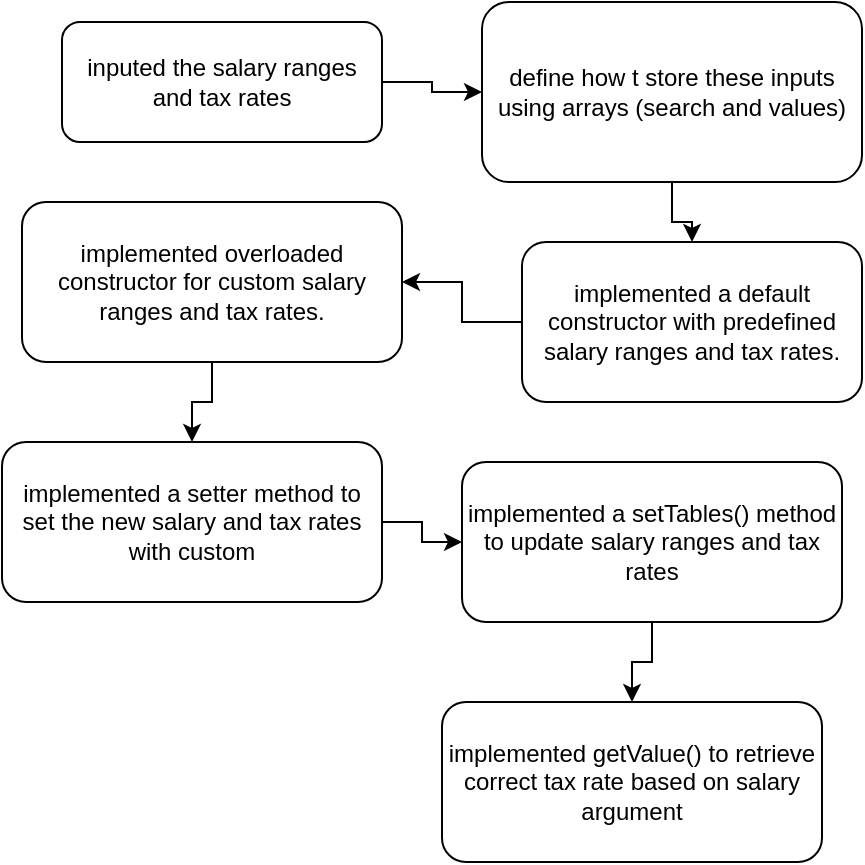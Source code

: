 <mxfile version="24.7.7">
  <diagram id="C5RBs43oDa-KdzZeNtuy" name="Page-1">
    <mxGraphModel dx="680" dy="699" grid="1" gridSize="10" guides="1" tooltips="1" connect="1" arrows="1" fold="1" page="1" pageScale="1" pageWidth="827" pageHeight="1169" math="0" shadow="0">
      <root>
        <mxCell id="WIyWlLk6GJQsqaUBKTNV-0" />
        <mxCell id="WIyWlLk6GJQsqaUBKTNV-1" parent="WIyWlLk6GJQsqaUBKTNV-0" />
        <mxCell id="PJ4BwoVFlz81I5VC-Uaz-3" style="edgeStyle=orthogonalEdgeStyle;rounded=0;orthogonalLoop=1;jettySize=auto;html=1;entryX=0;entryY=0.5;entryDx=0;entryDy=0;" edge="1" parent="WIyWlLk6GJQsqaUBKTNV-1" source="WIyWlLk6GJQsqaUBKTNV-3" target="WIyWlLk6GJQsqaUBKTNV-12">
          <mxGeometry relative="1" as="geometry" />
        </mxCell>
        <mxCell id="WIyWlLk6GJQsqaUBKTNV-3" value="inputed the salary ranges and tax rates" style="rounded=1;whiteSpace=wrap;html=1;fontSize=12;glass=0;strokeWidth=1;shadow=0;" parent="WIyWlLk6GJQsqaUBKTNV-1" vertex="1">
          <mxGeometry x="160" y="80" width="160" height="60" as="geometry" />
        </mxCell>
        <mxCell id="PJ4BwoVFlz81I5VC-Uaz-5" value="" style="edgeStyle=orthogonalEdgeStyle;rounded=0;orthogonalLoop=1;jettySize=auto;html=1;" edge="1" parent="WIyWlLk6GJQsqaUBKTNV-1" source="WIyWlLk6GJQsqaUBKTNV-7" target="PJ4BwoVFlz81I5VC-Uaz-0">
          <mxGeometry relative="1" as="geometry" />
        </mxCell>
        <mxCell id="WIyWlLk6GJQsqaUBKTNV-7" value="implemented a default constructor with predefined salary ranges and tax rates." style="rounded=1;whiteSpace=wrap;html=1;fontSize=12;glass=0;strokeWidth=1;shadow=0;" parent="WIyWlLk6GJQsqaUBKTNV-1" vertex="1">
          <mxGeometry x="390" y="190" width="170" height="80" as="geometry" />
        </mxCell>
        <mxCell id="PJ4BwoVFlz81I5VC-Uaz-4" value="" style="edgeStyle=orthogonalEdgeStyle;rounded=0;orthogonalLoop=1;jettySize=auto;html=1;" edge="1" parent="WIyWlLk6GJQsqaUBKTNV-1" source="WIyWlLk6GJQsqaUBKTNV-12" target="WIyWlLk6GJQsqaUBKTNV-7">
          <mxGeometry relative="1" as="geometry" />
        </mxCell>
        <mxCell id="WIyWlLk6GJQsqaUBKTNV-12" value="define how t store these inputs using arrays (search and values)" style="rounded=1;whiteSpace=wrap;html=1;fontSize=12;glass=0;strokeWidth=1;shadow=0;" parent="WIyWlLk6GJQsqaUBKTNV-1" vertex="1">
          <mxGeometry x="370" y="70" width="190" height="90" as="geometry" />
        </mxCell>
        <mxCell id="PJ4BwoVFlz81I5VC-Uaz-6" value="" style="edgeStyle=orthogonalEdgeStyle;rounded=0;orthogonalLoop=1;jettySize=auto;html=1;" edge="1" parent="WIyWlLk6GJQsqaUBKTNV-1" source="PJ4BwoVFlz81I5VC-Uaz-0" target="PJ4BwoVFlz81I5VC-Uaz-1">
          <mxGeometry relative="1" as="geometry" />
        </mxCell>
        <mxCell id="PJ4BwoVFlz81I5VC-Uaz-0" value="implemented overloaded constructor for custom salary ranges and tax rates." style="rounded=1;whiteSpace=wrap;html=1;fontSize=12;glass=0;strokeWidth=1;shadow=0;" vertex="1" parent="WIyWlLk6GJQsqaUBKTNV-1">
          <mxGeometry x="140" y="170" width="190" height="80" as="geometry" />
        </mxCell>
        <mxCell id="PJ4BwoVFlz81I5VC-Uaz-7" value="" style="edgeStyle=orthogonalEdgeStyle;rounded=0;orthogonalLoop=1;jettySize=auto;html=1;" edge="1" parent="WIyWlLk6GJQsqaUBKTNV-1" source="PJ4BwoVFlz81I5VC-Uaz-1" target="PJ4BwoVFlz81I5VC-Uaz-2">
          <mxGeometry relative="1" as="geometry" />
        </mxCell>
        <mxCell id="PJ4BwoVFlz81I5VC-Uaz-1" value="implemented a setter method to set the new salary and tax rates with custom" style="rounded=1;whiteSpace=wrap;html=1;fontSize=12;glass=0;strokeWidth=1;shadow=0;" vertex="1" parent="WIyWlLk6GJQsqaUBKTNV-1">
          <mxGeometry x="130" y="290" width="190" height="80" as="geometry" />
        </mxCell>
        <mxCell id="PJ4BwoVFlz81I5VC-Uaz-9" value="" style="edgeStyle=orthogonalEdgeStyle;rounded=0;orthogonalLoop=1;jettySize=auto;html=1;" edge="1" parent="WIyWlLk6GJQsqaUBKTNV-1" source="PJ4BwoVFlz81I5VC-Uaz-2" target="PJ4BwoVFlz81I5VC-Uaz-8">
          <mxGeometry relative="1" as="geometry" />
        </mxCell>
        <mxCell id="PJ4BwoVFlz81I5VC-Uaz-2" value="implemented a setTables() method to update salary ranges and tax rates" style="rounded=1;whiteSpace=wrap;html=1;fontSize=12;glass=0;strokeWidth=1;shadow=0;" vertex="1" parent="WIyWlLk6GJQsqaUBKTNV-1">
          <mxGeometry x="360" y="300" width="190" height="80" as="geometry" />
        </mxCell>
        <mxCell id="PJ4BwoVFlz81I5VC-Uaz-8" value="implemented getValue() to retrieve correct tax rate based on salary argument" style="rounded=1;whiteSpace=wrap;html=1;fontSize=12;glass=0;strokeWidth=1;shadow=0;" vertex="1" parent="WIyWlLk6GJQsqaUBKTNV-1">
          <mxGeometry x="350" y="420" width="190" height="80" as="geometry" />
        </mxCell>
      </root>
    </mxGraphModel>
  </diagram>
</mxfile>
